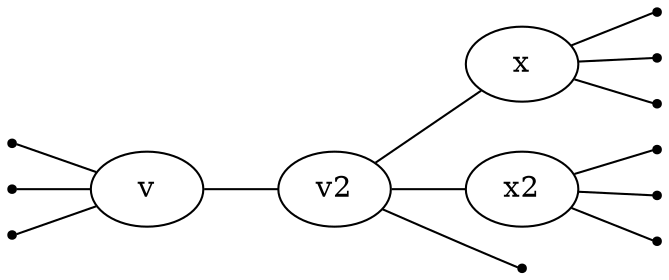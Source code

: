 graph G {
	rankdir=LR
	node [shape = point]
  {a,y,c} -- v
	v -- v2
	v2 -- {x,x2,e}
	x -- {f,g,h}
	x2 -- {i,j,k}
	
	v [shape = ellipse]
	v2 [shape = ellipse]
	x [shape = ellipse]
	x2 [shape = ellipse]
}